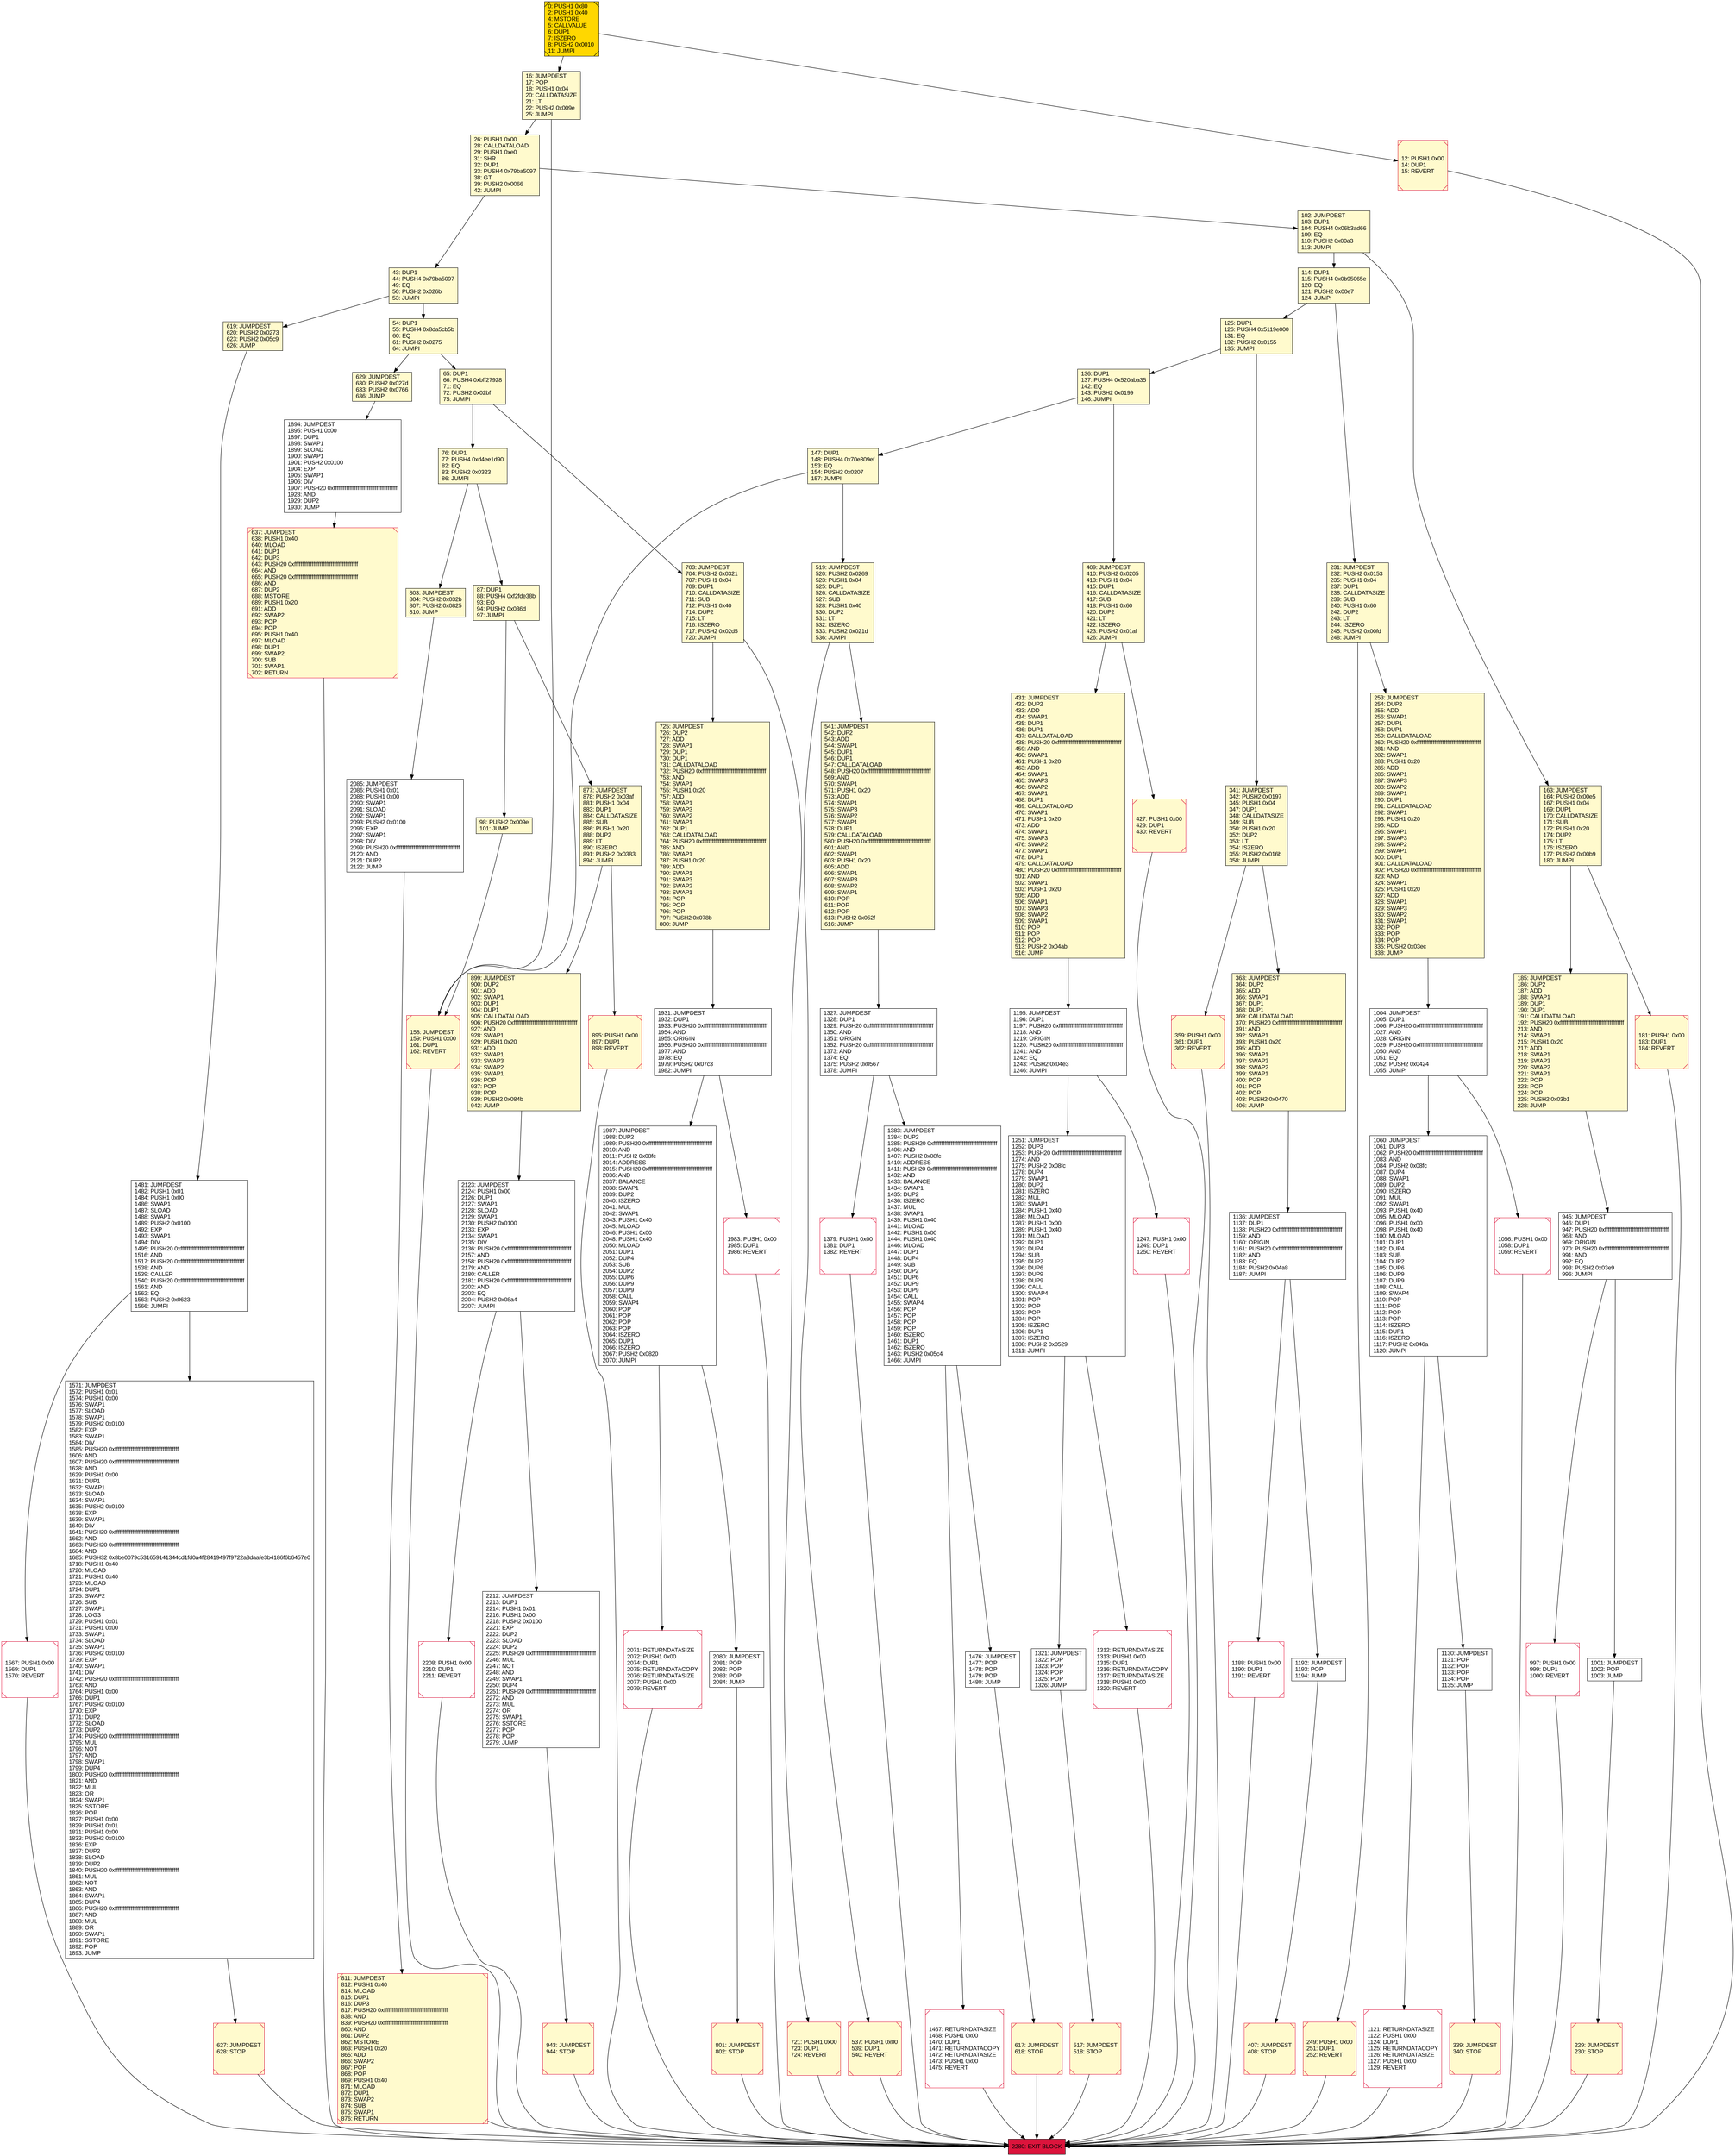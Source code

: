 digraph G {
bgcolor=transparent rankdir=UD;
node [shape=box style=filled color=black fillcolor=white fontname=arial fontcolor=black];
541 [label="541: JUMPDEST\l542: DUP2\l543: ADD\l544: SWAP1\l545: DUP1\l546: DUP1\l547: CALLDATALOAD\l548: PUSH20 0xffffffffffffffffffffffffffffffffffffffff\l569: AND\l570: SWAP1\l571: PUSH1 0x20\l573: ADD\l574: SWAP1\l575: SWAP3\l576: SWAP2\l577: SWAP1\l578: DUP1\l579: CALLDATALOAD\l580: PUSH20 0xffffffffffffffffffffffffffffffffffffffff\l601: AND\l602: SWAP1\l603: PUSH1 0x20\l605: ADD\l606: SWAP1\l607: SWAP3\l608: SWAP2\l609: SWAP1\l610: POP\l611: POP\l612: POP\l613: PUSH2 0x052f\l616: JUMP\l" fillcolor=lemonchiffon ];
1056 [label="1056: PUSH1 0x00\l1058: DUP1\l1059: REVERT\l" shape=Msquare color=crimson ];
2208 [label="2208: PUSH1 0x00\l2210: DUP1\l2211: REVERT\l" shape=Msquare color=crimson ];
1060 [label="1060: JUMPDEST\l1061: DUP3\l1062: PUSH20 0xffffffffffffffffffffffffffffffffffffffff\l1083: AND\l1084: PUSH2 0x08fc\l1087: DUP4\l1088: SWAP1\l1089: DUP2\l1090: ISZERO\l1091: MUL\l1092: SWAP1\l1093: PUSH1 0x40\l1095: MLOAD\l1096: PUSH1 0x00\l1098: PUSH1 0x40\l1100: MLOAD\l1101: DUP1\l1102: DUP4\l1103: SUB\l1104: DUP2\l1105: DUP6\l1106: DUP9\l1107: DUP9\l1108: CALL\l1109: SWAP4\l1110: POP\l1111: POP\l1112: POP\l1113: POP\l1114: ISZERO\l1115: DUP1\l1116: ISZERO\l1117: PUSH2 0x046a\l1120: JUMPI\l" ];
407 [label="407: JUMPDEST\l408: STOP\l" fillcolor=lemonchiffon shape=Msquare color=crimson ];
125 [label="125: DUP1\l126: PUSH4 0x5119e000\l131: EQ\l132: PUSH2 0x0155\l135: JUMPI\l" fillcolor=lemonchiffon ];
1188 [label="1188: PUSH1 0x00\l1190: DUP1\l1191: REVERT\l" shape=Msquare color=crimson ];
163 [label="163: JUMPDEST\l164: PUSH2 0x00e5\l167: PUSH1 0x04\l169: DUP1\l170: CALLDATASIZE\l171: SUB\l172: PUSH1 0x20\l174: DUP2\l175: LT\l176: ISZERO\l177: PUSH2 0x00b9\l180: JUMPI\l" fillcolor=lemonchiffon ];
26 [label="26: PUSH1 0x00\l28: CALLDATALOAD\l29: PUSH1 0xe0\l31: SHR\l32: DUP1\l33: PUSH4 0x79ba5097\l38: GT\l39: PUSH2 0x0066\l42: JUMPI\l" fillcolor=lemonchiffon ];
1383 [label="1383: JUMPDEST\l1384: DUP2\l1385: PUSH20 0xffffffffffffffffffffffffffffffffffffffff\l1406: AND\l1407: PUSH2 0x08fc\l1410: ADDRESS\l1411: PUSH20 0xffffffffffffffffffffffffffffffffffffffff\l1432: AND\l1433: BALANCE\l1434: SWAP1\l1435: DUP2\l1436: ISZERO\l1437: MUL\l1438: SWAP1\l1439: PUSH1 0x40\l1441: MLOAD\l1442: PUSH1 0x00\l1444: PUSH1 0x40\l1446: MLOAD\l1447: DUP1\l1448: DUP4\l1449: SUB\l1450: DUP2\l1451: DUP6\l1452: DUP9\l1453: DUP9\l1454: CALL\l1455: SWAP4\l1456: POP\l1457: POP\l1458: POP\l1459: POP\l1460: ISZERO\l1461: DUP1\l1462: ISZERO\l1463: PUSH2 0x05c4\l1466: JUMPI\l" ];
147 [label="147: DUP1\l148: PUSH4 0x70e309ef\l153: EQ\l154: PUSH2 0x0207\l157: JUMPI\l" fillcolor=lemonchiffon ];
427 [label="427: PUSH1 0x00\l429: DUP1\l430: REVERT\l" fillcolor=lemonchiffon shape=Msquare color=crimson ];
43 [label="43: DUP1\l44: PUSH4 0x79ba5097\l49: EQ\l50: PUSH2 0x026b\l53: JUMPI\l" fillcolor=lemonchiffon ];
1481 [label="1481: JUMPDEST\l1482: PUSH1 0x01\l1484: PUSH1 0x00\l1486: SWAP1\l1487: SLOAD\l1488: SWAP1\l1489: PUSH2 0x0100\l1492: EXP\l1493: SWAP1\l1494: DIV\l1495: PUSH20 0xffffffffffffffffffffffffffffffffffffffff\l1516: AND\l1517: PUSH20 0xffffffffffffffffffffffffffffffffffffffff\l1538: AND\l1539: CALLER\l1540: PUSH20 0xffffffffffffffffffffffffffffffffffffffff\l1561: AND\l1562: EQ\l1563: PUSH2 0x0623\l1566: JUMPI\l" ];
2071 [label="2071: RETURNDATASIZE\l2072: PUSH1 0x00\l2074: DUP1\l2075: RETURNDATACOPY\l2076: RETURNDATASIZE\l2077: PUSH1 0x00\l2079: REVERT\l" shape=Msquare color=crimson ];
1192 [label="1192: JUMPDEST\l1193: POP\l1194: JUMP\l" ];
517 [label="517: JUMPDEST\l518: STOP\l" fillcolor=lemonchiffon shape=Msquare color=crimson ];
54 [label="54: DUP1\l55: PUSH4 0x8da5cb5b\l60: EQ\l61: PUSH2 0x0275\l64: JUMPI\l" fillcolor=lemonchiffon ];
181 [label="181: PUSH1 0x00\l183: DUP1\l184: REVERT\l" fillcolor=lemonchiffon shape=Msquare color=crimson ];
619 [label="619: JUMPDEST\l620: PUSH2 0x0273\l623: PUSH2 0x05c9\l626: JUMP\l" fillcolor=lemonchiffon ];
0 [label="0: PUSH1 0x80\l2: PUSH1 0x40\l4: MSTORE\l5: CALLVALUE\l6: DUP1\l7: ISZERO\l8: PUSH2 0x0010\l11: JUMPI\l" fillcolor=lemonchiffon shape=Msquare fillcolor=gold ];
703 [label="703: JUMPDEST\l704: PUSH2 0x0321\l707: PUSH1 0x04\l709: DUP1\l710: CALLDATASIZE\l711: SUB\l712: PUSH1 0x40\l714: DUP2\l715: LT\l716: ISZERO\l717: PUSH2 0x02d5\l720: JUMPI\l" fillcolor=lemonchiffon ];
158 [label="158: JUMPDEST\l159: PUSH1 0x00\l161: DUP1\l162: REVERT\l" fillcolor=lemonchiffon shape=Msquare color=crimson ];
76 [label="76: DUP1\l77: PUSH4 0xd4ee1d90\l82: EQ\l83: PUSH2 0x0323\l86: JUMPI\l" fillcolor=lemonchiffon ];
803 [label="803: JUMPDEST\l804: PUSH2 0x032b\l807: PUSH2 0x0825\l810: JUMP\l" fillcolor=lemonchiffon ];
1983 [label="1983: PUSH1 0x00\l1985: DUP1\l1986: REVERT\l" shape=Msquare color=crimson ];
185 [label="185: JUMPDEST\l186: DUP2\l187: ADD\l188: SWAP1\l189: DUP1\l190: DUP1\l191: CALLDATALOAD\l192: PUSH20 0xffffffffffffffffffffffffffffffffffffffff\l213: AND\l214: SWAP1\l215: PUSH1 0x20\l217: ADD\l218: SWAP1\l219: SWAP3\l220: SWAP2\l221: SWAP1\l222: POP\l223: POP\l224: POP\l225: PUSH2 0x03b1\l228: JUMP\l" fillcolor=lemonchiffon ];
87 [label="87: DUP1\l88: PUSH4 0xf2fde38b\l93: EQ\l94: PUSH2 0x036d\l97: JUMPI\l" fillcolor=lemonchiffon ];
1467 [label="1467: RETURNDATASIZE\l1468: PUSH1 0x00\l1470: DUP1\l1471: RETURNDATACOPY\l1472: RETURNDATASIZE\l1473: PUSH1 0x00\l1475: REVERT\l" shape=Msquare color=crimson ];
2212 [label="2212: JUMPDEST\l2213: DUP1\l2214: PUSH1 0x01\l2216: PUSH1 0x00\l2218: PUSH2 0x0100\l2221: EXP\l2222: DUP2\l2223: SLOAD\l2224: DUP2\l2225: PUSH20 0xffffffffffffffffffffffffffffffffffffffff\l2246: MUL\l2247: NOT\l2248: AND\l2249: SWAP1\l2250: DUP4\l2251: PUSH20 0xffffffffffffffffffffffffffffffffffffffff\l2272: AND\l2273: MUL\l2274: OR\l2275: SWAP1\l2276: SSTORE\l2277: POP\l2278: POP\l2279: JUMP\l" ];
16 [label="16: JUMPDEST\l17: POP\l18: PUSH1 0x04\l20: CALLDATASIZE\l21: LT\l22: PUSH2 0x009e\l25: JUMPI\l" fillcolor=lemonchiffon ];
1571 [label="1571: JUMPDEST\l1572: PUSH1 0x01\l1574: PUSH1 0x00\l1576: SWAP1\l1577: SLOAD\l1578: SWAP1\l1579: PUSH2 0x0100\l1582: EXP\l1583: SWAP1\l1584: DIV\l1585: PUSH20 0xffffffffffffffffffffffffffffffffffffffff\l1606: AND\l1607: PUSH20 0xffffffffffffffffffffffffffffffffffffffff\l1628: AND\l1629: PUSH1 0x00\l1631: DUP1\l1632: SWAP1\l1633: SLOAD\l1634: SWAP1\l1635: PUSH2 0x0100\l1638: EXP\l1639: SWAP1\l1640: DIV\l1641: PUSH20 0xffffffffffffffffffffffffffffffffffffffff\l1662: AND\l1663: PUSH20 0xffffffffffffffffffffffffffffffffffffffff\l1684: AND\l1685: PUSH32 0x8be0079c531659141344cd1fd0a4f28419497f9722a3daafe3b4186f6b6457e0\l1718: PUSH1 0x40\l1720: MLOAD\l1721: PUSH1 0x40\l1723: MLOAD\l1724: DUP1\l1725: SWAP2\l1726: SUB\l1727: SWAP1\l1728: LOG3\l1729: PUSH1 0x01\l1731: PUSH1 0x00\l1733: SWAP1\l1734: SLOAD\l1735: SWAP1\l1736: PUSH2 0x0100\l1739: EXP\l1740: SWAP1\l1741: DIV\l1742: PUSH20 0xffffffffffffffffffffffffffffffffffffffff\l1763: AND\l1764: PUSH1 0x00\l1766: DUP1\l1767: PUSH2 0x0100\l1770: EXP\l1771: DUP2\l1772: SLOAD\l1773: DUP2\l1774: PUSH20 0xffffffffffffffffffffffffffffffffffffffff\l1795: MUL\l1796: NOT\l1797: AND\l1798: SWAP1\l1799: DUP4\l1800: PUSH20 0xffffffffffffffffffffffffffffffffffffffff\l1821: AND\l1822: MUL\l1823: OR\l1824: SWAP1\l1825: SSTORE\l1826: POP\l1827: PUSH1 0x00\l1829: PUSH1 0x01\l1831: PUSH1 0x00\l1833: PUSH2 0x0100\l1836: EXP\l1837: DUP2\l1838: SLOAD\l1839: DUP2\l1840: PUSH20 0xffffffffffffffffffffffffffffffffffffffff\l1861: MUL\l1862: NOT\l1863: AND\l1864: SWAP1\l1865: DUP4\l1866: PUSH20 0xffffffffffffffffffffffffffffffffffffffff\l1887: AND\l1888: MUL\l1889: OR\l1890: SWAP1\l1891: SSTORE\l1892: POP\l1893: JUMP\l" ];
1130 [label="1130: JUMPDEST\l1131: POP\l1132: POP\l1133: POP\l1134: POP\l1135: JUMP\l" ];
231 [label="231: JUMPDEST\l232: PUSH2 0x0153\l235: PUSH1 0x04\l237: DUP1\l238: CALLDATASIZE\l239: SUB\l240: PUSH1 0x60\l242: DUP2\l243: LT\l244: ISZERO\l245: PUSH2 0x00fd\l248: JUMPI\l" fillcolor=lemonchiffon ];
1476 [label="1476: JUMPDEST\l1477: POP\l1478: POP\l1479: POP\l1480: JUMP\l" ];
2123 [label="2123: JUMPDEST\l2124: PUSH1 0x00\l2126: DUP1\l2127: SWAP1\l2128: SLOAD\l2129: SWAP1\l2130: PUSH2 0x0100\l2133: EXP\l2134: SWAP1\l2135: DIV\l2136: PUSH20 0xffffffffffffffffffffffffffffffffffffffff\l2157: AND\l2158: PUSH20 0xffffffffffffffffffffffffffffffffffffffff\l2179: AND\l2180: CALLER\l2181: PUSH20 0xffffffffffffffffffffffffffffffffffffffff\l2202: AND\l2203: EQ\l2204: PUSH2 0x08a4\l2207: JUMPI\l" ];
1987 [label="1987: JUMPDEST\l1988: DUP2\l1989: PUSH20 0xffffffffffffffffffffffffffffffffffffffff\l2010: AND\l2011: PUSH2 0x08fc\l2014: ADDRESS\l2015: PUSH20 0xffffffffffffffffffffffffffffffffffffffff\l2036: AND\l2037: BALANCE\l2038: SWAP1\l2039: DUP2\l2040: ISZERO\l2041: MUL\l2042: SWAP1\l2043: PUSH1 0x40\l2045: MLOAD\l2046: PUSH1 0x00\l2048: PUSH1 0x40\l2050: MLOAD\l2051: DUP1\l2052: DUP4\l2053: SUB\l2054: DUP2\l2055: DUP6\l2056: DUP9\l2057: DUP9\l2058: CALL\l2059: SWAP4\l2060: POP\l2061: POP\l2062: POP\l2063: POP\l2064: ISZERO\l2065: DUP1\l2066: ISZERO\l2067: PUSH2 0x0820\l2070: JUMPI\l" ];
519 [label="519: JUMPDEST\l520: PUSH2 0x0269\l523: PUSH1 0x04\l525: DUP1\l526: CALLDATASIZE\l527: SUB\l528: PUSH1 0x40\l530: DUP2\l531: LT\l532: ISZERO\l533: PUSH2 0x021d\l536: JUMPI\l" fillcolor=lemonchiffon ];
12 [label="12: PUSH1 0x00\l14: DUP1\l15: REVERT\l" fillcolor=lemonchiffon shape=Msquare color=crimson ];
637 [label="637: JUMPDEST\l638: PUSH1 0x40\l640: MLOAD\l641: DUP1\l642: DUP3\l643: PUSH20 0xffffffffffffffffffffffffffffffffffffffff\l664: AND\l665: PUSH20 0xffffffffffffffffffffffffffffffffffffffff\l686: AND\l687: DUP2\l688: MSTORE\l689: PUSH1 0x20\l691: ADD\l692: SWAP2\l693: POP\l694: POP\l695: PUSH1 0x40\l697: MLOAD\l698: DUP1\l699: SWAP2\l700: SUB\l701: SWAP1\l702: RETURN\l" fillcolor=lemonchiffon shape=Msquare color=crimson ];
363 [label="363: JUMPDEST\l364: DUP2\l365: ADD\l366: SWAP1\l367: DUP1\l368: DUP1\l369: CALLDATALOAD\l370: PUSH20 0xffffffffffffffffffffffffffffffffffffffff\l391: AND\l392: SWAP1\l393: PUSH1 0x20\l395: ADD\l396: SWAP1\l397: SWAP3\l398: SWAP2\l399: SWAP1\l400: POP\l401: POP\l402: POP\l403: PUSH2 0x0470\l406: JUMP\l" fillcolor=lemonchiffon ];
98 [label="98: PUSH2 0x009e\l101: JUMP\l" fillcolor=lemonchiffon ];
102 [label="102: JUMPDEST\l103: DUP1\l104: PUSH4 0x06b3ad66\l109: EQ\l110: PUSH2 0x00a3\l113: JUMPI\l" fillcolor=lemonchiffon ];
801 [label="801: JUMPDEST\l802: STOP\l" fillcolor=lemonchiffon shape=Msquare color=crimson ];
725 [label="725: JUMPDEST\l726: DUP2\l727: ADD\l728: SWAP1\l729: DUP1\l730: DUP1\l731: CALLDATALOAD\l732: PUSH20 0xffffffffffffffffffffffffffffffffffffffff\l753: AND\l754: SWAP1\l755: PUSH1 0x20\l757: ADD\l758: SWAP1\l759: SWAP3\l760: SWAP2\l761: SWAP1\l762: DUP1\l763: CALLDATALOAD\l764: PUSH20 0xffffffffffffffffffffffffffffffffffffffff\l785: AND\l786: SWAP1\l787: PUSH1 0x20\l789: ADD\l790: SWAP1\l791: SWAP3\l792: SWAP2\l793: SWAP1\l794: POP\l795: POP\l796: POP\l797: PUSH2 0x078b\l800: JUMP\l" fillcolor=lemonchiffon ];
537 [label="537: PUSH1 0x00\l539: DUP1\l540: REVERT\l" fillcolor=lemonchiffon shape=Msquare color=crimson ];
431 [label="431: JUMPDEST\l432: DUP2\l433: ADD\l434: SWAP1\l435: DUP1\l436: DUP1\l437: CALLDATALOAD\l438: PUSH20 0xffffffffffffffffffffffffffffffffffffffff\l459: AND\l460: SWAP1\l461: PUSH1 0x20\l463: ADD\l464: SWAP1\l465: SWAP3\l466: SWAP2\l467: SWAP1\l468: DUP1\l469: CALLDATALOAD\l470: SWAP1\l471: PUSH1 0x20\l473: ADD\l474: SWAP1\l475: SWAP3\l476: SWAP2\l477: SWAP1\l478: DUP1\l479: CALLDATALOAD\l480: PUSH20 0xffffffffffffffffffffffffffffffffffffffff\l501: AND\l502: SWAP1\l503: PUSH1 0x20\l505: ADD\l506: SWAP1\l507: SWAP3\l508: SWAP2\l509: SWAP1\l510: POP\l511: POP\l512: POP\l513: PUSH2 0x04ab\l516: JUMP\l" fillcolor=lemonchiffon ];
2085 [label="2085: JUMPDEST\l2086: PUSH1 0x01\l2088: PUSH1 0x00\l2090: SWAP1\l2091: SLOAD\l2092: SWAP1\l2093: PUSH2 0x0100\l2096: EXP\l2097: SWAP1\l2098: DIV\l2099: PUSH20 0xffffffffffffffffffffffffffffffffffffffff\l2120: AND\l2121: DUP2\l2122: JUMP\l" ];
253 [label="253: JUMPDEST\l254: DUP2\l255: ADD\l256: SWAP1\l257: DUP1\l258: DUP1\l259: CALLDATALOAD\l260: PUSH20 0xffffffffffffffffffffffffffffffffffffffff\l281: AND\l282: SWAP1\l283: PUSH1 0x20\l285: ADD\l286: SWAP1\l287: SWAP3\l288: SWAP2\l289: SWAP1\l290: DUP1\l291: CALLDATALOAD\l292: SWAP1\l293: PUSH1 0x20\l295: ADD\l296: SWAP1\l297: SWAP3\l298: SWAP2\l299: SWAP1\l300: DUP1\l301: CALLDATALOAD\l302: PUSH20 0xffffffffffffffffffffffffffffffffffffffff\l323: AND\l324: SWAP1\l325: PUSH1 0x20\l327: ADD\l328: SWAP1\l329: SWAP3\l330: SWAP2\l331: SWAP1\l332: POP\l333: POP\l334: POP\l335: PUSH2 0x03ec\l338: JUMP\l" fillcolor=lemonchiffon ];
943 [label="943: JUMPDEST\l944: STOP\l" fillcolor=lemonchiffon shape=Msquare color=crimson ];
1312 [label="1312: RETURNDATASIZE\l1313: PUSH1 0x00\l1315: DUP1\l1316: RETURNDATACOPY\l1317: RETURNDATASIZE\l1318: PUSH1 0x00\l1320: REVERT\l" shape=Msquare color=crimson ];
1567 [label="1567: PUSH1 0x00\l1569: DUP1\l1570: REVERT\l" shape=Msquare color=crimson ];
2080 [label="2080: JUMPDEST\l2081: POP\l2082: POP\l2083: POP\l2084: JUMP\l" ];
1379 [label="1379: PUSH1 0x00\l1381: DUP1\l1382: REVERT\l" shape=Msquare color=crimson ];
997 [label="997: PUSH1 0x00\l999: DUP1\l1000: REVERT\l" shape=Msquare color=crimson ];
409 [label="409: JUMPDEST\l410: PUSH2 0x0205\l413: PUSH1 0x04\l415: DUP1\l416: CALLDATASIZE\l417: SUB\l418: PUSH1 0x60\l420: DUP2\l421: LT\l422: ISZERO\l423: PUSH2 0x01af\l426: JUMPI\l" fillcolor=lemonchiffon ];
359 [label="359: PUSH1 0x00\l361: DUP1\l362: REVERT\l" fillcolor=lemonchiffon shape=Msquare color=crimson ];
1931 [label="1931: JUMPDEST\l1932: DUP1\l1933: PUSH20 0xffffffffffffffffffffffffffffffffffffffff\l1954: AND\l1955: ORIGIN\l1956: PUSH20 0xffffffffffffffffffffffffffffffffffffffff\l1977: AND\l1978: EQ\l1979: PUSH2 0x07c3\l1982: JUMPI\l" ];
339 [label="339: JUMPDEST\l340: STOP\l" fillcolor=lemonchiffon shape=Msquare color=crimson ];
1001 [label="1001: JUMPDEST\l1002: POP\l1003: JUMP\l" ];
1004 [label="1004: JUMPDEST\l1005: DUP1\l1006: PUSH20 0xffffffffffffffffffffffffffffffffffffffff\l1027: AND\l1028: ORIGIN\l1029: PUSH20 0xffffffffffffffffffffffffffffffffffffffff\l1050: AND\l1051: EQ\l1052: PUSH2 0x0424\l1055: JUMPI\l" ];
1894 [label="1894: JUMPDEST\l1895: PUSH1 0x00\l1897: DUP1\l1898: SWAP1\l1899: SLOAD\l1900: SWAP1\l1901: PUSH2 0x0100\l1904: EXP\l1905: SWAP1\l1906: DIV\l1907: PUSH20 0xffffffffffffffffffffffffffffffffffffffff\l1928: AND\l1929: DUP2\l1930: JUMP\l" ];
1195 [label="1195: JUMPDEST\l1196: DUP1\l1197: PUSH20 0xffffffffffffffffffffffffffffffffffffffff\l1218: AND\l1219: ORIGIN\l1220: PUSH20 0xffffffffffffffffffffffffffffffffffffffff\l1241: AND\l1242: EQ\l1243: PUSH2 0x04e3\l1246: JUMPI\l" ];
249 [label="249: PUSH1 0x00\l251: DUP1\l252: REVERT\l" fillcolor=lemonchiffon shape=Msquare color=crimson ];
1327 [label="1327: JUMPDEST\l1328: DUP1\l1329: PUSH20 0xffffffffffffffffffffffffffffffffffffffff\l1350: AND\l1351: ORIGIN\l1352: PUSH20 0xffffffffffffffffffffffffffffffffffffffff\l1373: AND\l1374: EQ\l1375: PUSH2 0x0567\l1378: JUMPI\l" ];
895 [label="895: PUSH1 0x00\l897: DUP1\l898: REVERT\l" fillcolor=lemonchiffon shape=Msquare color=crimson ];
65 [label="65: DUP1\l66: PUSH4 0xbff27928\l71: EQ\l72: PUSH2 0x02bf\l75: JUMPI\l" fillcolor=lemonchiffon ];
627 [label="627: JUMPDEST\l628: STOP\l" fillcolor=lemonchiffon shape=Msquare color=crimson ];
1321 [label="1321: JUMPDEST\l1322: POP\l1323: POP\l1324: POP\l1325: POP\l1326: JUMP\l" ];
2280 [label="2280: EXIT BLOCK\l" fillcolor=crimson ];
136 [label="136: DUP1\l137: PUSH4 0x520aba35\l142: EQ\l143: PUSH2 0x0199\l146: JUMPI\l" fillcolor=lemonchiffon ];
1251 [label="1251: JUMPDEST\l1252: DUP3\l1253: PUSH20 0xffffffffffffffffffffffffffffffffffffffff\l1274: AND\l1275: PUSH2 0x08fc\l1278: DUP4\l1279: SWAP1\l1280: DUP2\l1281: ISZERO\l1282: MUL\l1283: SWAP1\l1284: PUSH1 0x40\l1286: MLOAD\l1287: PUSH1 0x00\l1289: PUSH1 0x40\l1291: MLOAD\l1292: DUP1\l1293: DUP4\l1294: SUB\l1295: DUP2\l1296: DUP6\l1297: DUP9\l1298: DUP9\l1299: CALL\l1300: SWAP4\l1301: POP\l1302: POP\l1303: POP\l1304: POP\l1305: ISZERO\l1306: DUP1\l1307: ISZERO\l1308: PUSH2 0x0529\l1311: JUMPI\l" ];
629 [label="629: JUMPDEST\l630: PUSH2 0x027d\l633: PUSH2 0x0766\l636: JUMP\l" fillcolor=lemonchiffon ];
899 [label="899: JUMPDEST\l900: DUP2\l901: ADD\l902: SWAP1\l903: DUP1\l904: DUP1\l905: CALLDATALOAD\l906: PUSH20 0xffffffffffffffffffffffffffffffffffffffff\l927: AND\l928: SWAP1\l929: PUSH1 0x20\l931: ADD\l932: SWAP1\l933: SWAP3\l934: SWAP2\l935: SWAP1\l936: POP\l937: POP\l938: POP\l939: PUSH2 0x084b\l942: JUMP\l" fillcolor=lemonchiffon ];
114 [label="114: DUP1\l115: PUSH4 0x0b95065e\l120: EQ\l121: PUSH2 0x00e7\l124: JUMPI\l" fillcolor=lemonchiffon ];
721 [label="721: PUSH1 0x00\l723: DUP1\l724: REVERT\l" fillcolor=lemonchiffon shape=Msquare color=crimson ];
229 [label="229: JUMPDEST\l230: STOP\l" fillcolor=lemonchiffon shape=Msquare color=crimson ];
877 [label="877: JUMPDEST\l878: PUSH2 0x03af\l881: PUSH1 0x04\l883: DUP1\l884: CALLDATASIZE\l885: SUB\l886: PUSH1 0x20\l888: DUP2\l889: LT\l890: ISZERO\l891: PUSH2 0x0383\l894: JUMPI\l" fillcolor=lemonchiffon ];
1136 [label="1136: JUMPDEST\l1137: DUP1\l1138: PUSH20 0xffffffffffffffffffffffffffffffffffffffff\l1159: AND\l1160: ORIGIN\l1161: PUSH20 0xffffffffffffffffffffffffffffffffffffffff\l1182: AND\l1183: EQ\l1184: PUSH2 0x04a8\l1187: JUMPI\l" ];
945 [label="945: JUMPDEST\l946: DUP1\l947: PUSH20 0xffffffffffffffffffffffffffffffffffffffff\l968: AND\l969: ORIGIN\l970: PUSH20 0xffffffffffffffffffffffffffffffffffffffff\l991: AND\l992: EQ\l993: PUSH2 0x03e9\l996: JUMPI\l" ];
811 [label="811: JUMPDEST\l812: PUSH1 0x40\l814: MLOAD\l815: DUP1\l816: DUP3\l817: PUSH20 0xffffffffffffffffffffffffffffffffffffffff\l838: AND\l839: PUSH20 0xffffffffffffffffffffffffffffffffffffffff\l860: AND\l861: DUP2\l862: MSTORE\l863: PUSH1 0x20\l865: ADD\l866: SWAP2\l867: POP\l868: POP\l869: PUSH1 0x40\l871: MLOAD\l872: DUP1\l873: SWAP2\l874: SUB\l875: SWAP1\l876: RETURN\l" fillcolor=lemonchiffon shape=Msquare color=crimson ];
1121 [label="1121: RETURNDATASIZE\l1122: PUSH1 0x00\l1124: DUP1\l1125: RETURNDATACOPY\l1126: RETURNDATASIZE\l1127: PUSH1 0x00\l1129: REVERT\l" shape=Msquare color=crimson ];
341 [label="341: JUMPDEST\l342: PUSH2 0x0197\l345: PUSH1 0x04\l347: DUP1\l348: CALLDATASIZE\l349: SUB\l350: PUSH1 0x20\l352: DUP2\l353: LT\l354: ISZERO\l355: PUSH2 0x016b\l358: JUMPI\l" fillcolor=lemonchiffon ];
617 [label="617: JUMPDEST\l618: STOP\l" fillcolor=lemonchiffon shape=Msquare color=crimson ];
1247 [label="1247: PUSH1 0x00\l1249: DUP1\l1250: REVERT\l" shape=Msquare color=crimson ];
26 -> 43;
627 -> 2280;
147 -> 158;
163 -> 181;
519 -> 537;
617 -> 2280;
163 -> 185;
2212 -> 943;
43 -> 619;
619 -> 1481;
877 -> 899;
147 -> 519;
803 -> 2085;
1060 -> 1130;
1383 -> 1467;
1481 -> 1571;
877 -> 895;
1379 -> 2280;
359 -> 2280;
339 -> 2280;
703 -> 725;
1481 -> 1567;
895 -> 2280;
0 -> 16;
629 -> 1894;
945 -> 1001;
26 -> 102;
1195 -> 1251;
65 -> 76;
1571 -> 627;
12 -> 2280;
363 -> 1136;
1467 -> 2280;
341 -> 363;
54 -> 65;
409 -> 427;
899 -> 2123;
537 -> 2280;
1004 -> 1060;
87 -> 877;
1567 -> 2280;
541 -> 1327;
801 -> 2280;
136 -> 147;
1056 -> 2280;
1987 -> 2080;
253 -> 1004;
431 -> 1195;
1931 -> 1987;
725 -> 1931;
1136 -> 1188;
158 -> 2280;
2080 -> 801;
114 -> 125;
1060 -> 1121;
517 -> 2280;
125 -> 341;
1894 -> 637;
54 -> 629;
2123 -> 2212;
76 -> 803;
1192 -> 407;
1251 -> 1321;
811 -> 2280;
1121 -> 2280;
87 -> 98;
1247 -> 2280;
721 -> 2280;
229 -> 2280;
231 -> 253;
1327 -> 1379;
43 -> 54;
1987 -> 2071;
2123 -> 2208;
98 -> 158;
1195 -> 1247;
16 -> 26;
519 -> 541;
136 -> 409;
997 -> 2280;
1383 -> 1476;
249 -> 2280;
945 -> 997;
102 -> 163;
0 -> 12;
16 -> 158;
76 -> 87;
341 -> 359;
1001 -> 229;
2085 -> 811;
102 -> 114;
65 -> 703;
637 -> 2280;
1004 -> 1056;
1251 -> 1312;
943 -> 2280;
1312 -> 2280;
1327 -> 1383;
114 -> 231;
1476 -> 617;
1931 -> 1983;
427 -> 2280;
1130 -> 339;
2071 -> 2280;
703 -> 721;
2208 -> 2280;
185 -> 945;
407 -> 2280;
1188 -> 2280;
125 -> 136;
1321 -> 517;
1983 -> 2280;
1136 -> 1192;
181 -> 2280;
231 -> 249;
409 -> 431;
}